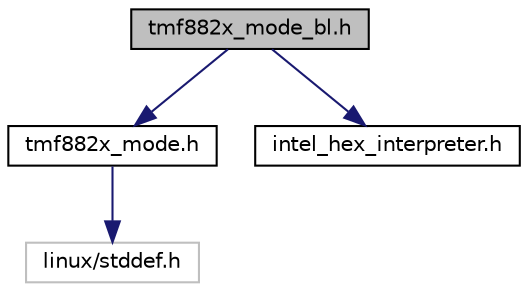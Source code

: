 digraph "tmf882x_mode_bl.h"
{
 // LATEX_PDF_SIZE
  edge [fontname="Helvetica",fontsize="10",labelfontname="Helvetica",labelfontsize="10"];
  node [fontname="Helvetica",fontsize="10",shape=record];
  Node1 [label="tmf882x_mode_bl.h",height=0.2,width=0.4,color="black", fillcolor="grey75", style="filled", fontcolor="black",tooltip="TMF882X Bootloader mode interface."];
  Node1 -> Node2 [color="midnightblue",fontsize="10",style="solid",fontname="Helvetica"];
  Node2 [label="tmf882x_mode.h",height=0.2,width=0.4,color="black", fillcolor="white", style="filled",URL="$tmf882x__mode_8h.html",tooltip="TMF882X generic mode interface."];
  Node2 -> Node3 [color="midnightblue",fontsize="10",style="solid",fontname="Helvetica"];
  Node3 [label="linux/stddef.h",height=0.2,width=0.4,color="grey75", fillcolor="white", style="filled",tooltip=" "];
  Node1 -> Node4 [color="midnightblue",fontsize="10",style="solid",fontname="Helvetica"];
  Node4 [label="intel_hex_interpreter.h",height=0.2,width=0.4,color="black", fillcolor="white", style="filled",URL="$intel__hex__interpreter_8h.html",tooltip=" "];
}
